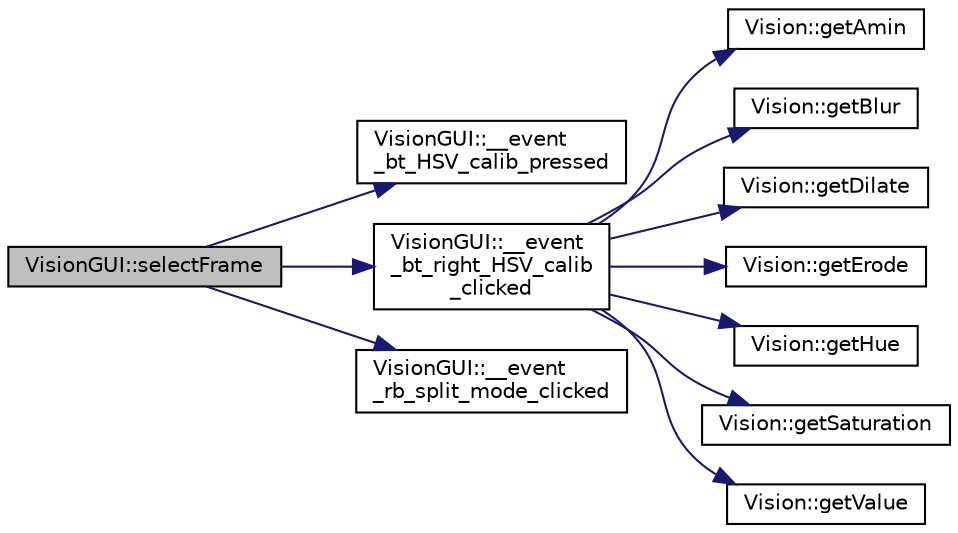 digraph "VisionGUI::selectFrame"
{
 // INTERACTIVE_SVG=YES
  edge [fontname="Helvetica",fontsize="10",labelfontname="Helvetica",labelfontsize="10"];
  node [fontname="Helvetica",fontsize="10",shape=record];
  rankdir="LR";
  Node217 [label="VisionGUI::selectFrame",height=0.2,width=0.4,color="black", fillcolor="grey75", style="filled", fontcolor="black"];
  Node217 -> Node218 [color="midnightblue",fontsize="10",style="solid"];
  Node218 [label="VisionGUI::__event\l_bt_HSV_calib_pressed",height=0.2,width=0.4,color="black", fillcolor="white", style="filled",URL="$class_vision_g_u_i.html#ad476738b0d45d8decb5d5789c7cbc611",tooltip="Event triggered when HSV Calib button is pressed. "];
  Node217 -> Node219 [color="midnightblue",fontsize="10",style="solid"];
  Node219 [label="VisionGUI::__event\l_bt_right_HSV_calib\l_clicked",height=0.2,width=0.4,color="black", fillcolor="white", style="filled",URL="$class_vision_g_u_i.html#a5de4edcfe2bd349f940dc605a52bc70b",tooltip="Event triggered when HSV Calib right button is pressed. "];
  Node219 -> Node220 [color="midnightblue",fontsize="10",style="solid"];
  Node220 [label="Vision::getAmin",height=0.2,width=0.4,color="black", fillcolor="white", style="filled",URL="$class_vision.html#a563041d47d11e0912227c3ce87dcc22e"];
  Node219 -> Node221 [color="midnightblue",fontsize="10",style="solid"];
  Node221 [label="Vision::getBlur",height=0.2,width=0.4,color="black", fillcolor="white", style="filled",URL="$class_vision.html#ad15cc7e3c696c7f52e30e7974337c74f"];
  Node219 -> Node222 [color="midnightblue",fontsize="10",style="solid"];
  Node222 [label="Vision::getDilate",height=0.2,width=0.4,color="black", fillcolor="white", style="filled",URL="$class_vision.html#a0d07157e3d9bb577940f03365c8f57e8"];
  Node219 -> Node223 [color="midnightblue",fontsize="10",style="solid"];
  Node223 [label="Vision::getErode",height=0.2,width=0.4,color="black", fillcolor="white", style="filled",URL="$class_vision.html#a6cc4617b0af832b4cb94e00cc845c317"];
  Node219 -> Node224 [color="midnightblue",fontsize="10",style="solid"];
  Node224 [label="Vision::getHue",height=0.2,width=0.4,color="black", fillcolor="white", style="filled",URL="$class_vision.html#adc6eb838fa27551430516e80a547a6bd"];
  Node219 -> Node225 [color="midnightblue",fontsize="10",style="solid"];
  Node225 [label="Vision::getSaturation",height=0.2,width=0.4,color="black", fillcolor="white", style="filled",URL="$class_vision.html#a023ff4cc4ee3a88125fd2a3c60d1b529"];
  Node219 -> Node226 [color="midnightblue",fontsize="10",style="solid"];
  Node226 [label="Vision::getValue",height=0.2,width=0.4,color="black", fillcolor="white", style="filled",URL="$class_vision.html#a04d1bcce0fd15a5d66752723f21c0dea"];
  Node217 -> Node227 [color="midnightblue",fontsize="10",style="solid"];
  Node227 [label="VisionGUI::__event\l_rb_split_mode_clicked",height=0.2,width=0.4,color="black", fillcolor="white", style="filled",URL="$class_vision_g_u_i.html#a51c0888c14eb2b773e18d739df076e03",tooltip="Turns &#39;isSplitView&#39; flag active when triggered when Split mode is selected. "];
}

